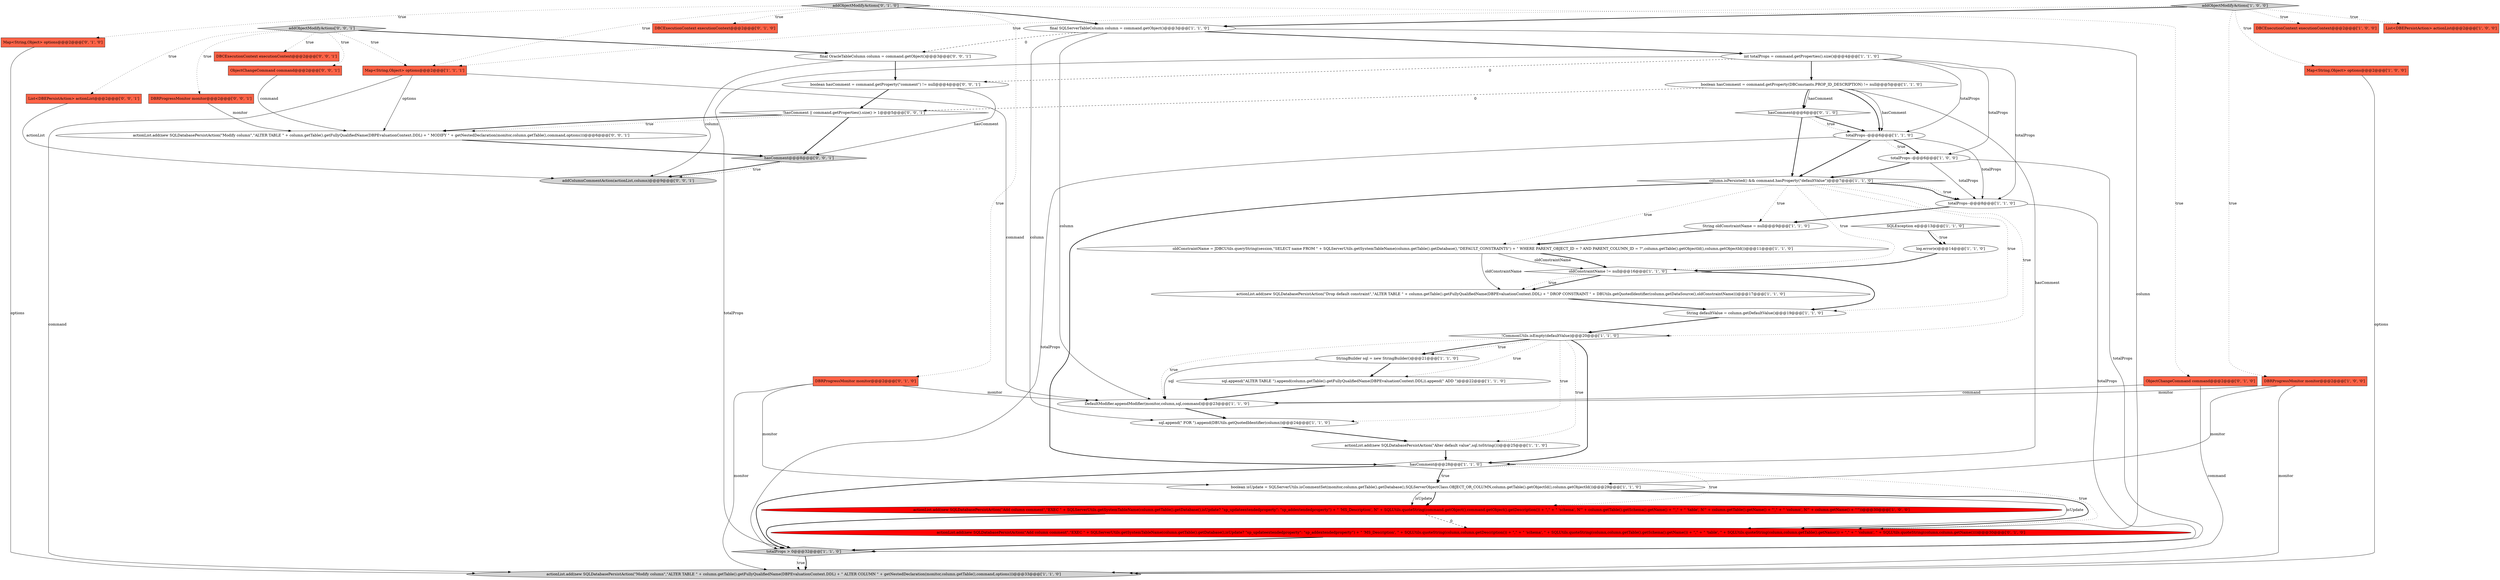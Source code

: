 digraph {
38 [style = filled, label = "List<DBEPersistAction> actionList@@@2@@@['0', '0', '1']", fillcolor = tomato, shape = box image = "AAA0AAABBB3BBB"];
11 [style = filled, label = "int totalProps = command.getProperties().size()@@@4@@@['1', '1', '0']", fillcolor = white, shape = ellipse image = "AAA0AAABBB1BBB"];
6 [style = filled, label = "!CommonUtils.isEmpty(defaultValue)@@@20@@@['1', '1', '0']", fillcolor = white, shape = diamond image = "AAA0AAABBB1BBB"];
41 [style = filled, label = "final OracleTableColumn column = command.getObject()@@@3@@@['0', '0', '1']", fillcolor = white, shape = ellipse image = "AAA0AAABBB3BBB"];
33 [style = filled, label = "DBRProgressMonitor monitor@@@2@@@['0', '1', '0']", fillcolor = tomato, shape = box image = "AAA0AAABBB2BBB"];
19 [style = filled, label = "totalProps--@@@8@@@['1', '1', '0']", fillcolor = white, shape = ellipse image = "AAA0AAABBB1BBB"];
12 [style = filled, label = "column.isPersisted() && command.hasProperty(\"defaultValue\")@@@7@@@['1', '1', '0']", fillcolor = white, shape = diamond image = "AAA0AAABBB1BBB"];
26 [style = filled, label = "log.error(e)@@@14@@@['1', '1', '0']", fillcolor = white, shape = ellipse image = "AAA0AAABBB1BBB"];
39 [style = filled, label = "boolean hasComment = command.getProperty(\"comment\") != null@@@4@@@['0', '0', '1']", fillcolor = white, shape = ellipse image = "AAA0AAABBB3BBB"];
34 [style = filled, label = "addObjectModifyActions['0', '1', '0']", fillcolor = lightgray, shape = diamond image = "AAA0AAABBB2BBB"];
15 [style = filled, label = "final SQLServerTableColumn column = command.getObject()@@@3@@@['1', '1', '0']", fillcolor = white, shape = ellipse image = "AAA0AAABBB1BBB"];
35 [style = filled, label = "ObjectChangeCommand command@@@2@@@['0', '1', '0']", fillcolor = tomato, shape = box image = "AAA0AAABBB2BBB"];
14 [style = filled, label = "actionList.add(new SQLDatabasePersistAction(\"Modify column\",\"ALTER TABLE \" + column.getTable().getFullyQualifiedName(DBPEvaluationContext.DDL) + \" ALTER COLUMN \" + getNestedDeclaration(monitor,column.getTable(),command,options)))@@@33@@@['1', '1', '0']", fillcolor = lightgray, shape = ellipse image = "AAA0AAABBB1BBB"];
27 [style = filled, label = "DefaultModifier.appendModifier(monitor,column,sql,command)@@@23@@@['1', '1', '0']", fillcolor = white, shape = ellipse image = "AAA0AAABBB1BBB"];
31 [style = filled, label = "DBCExecutionContext executionContext@@@2@@@['0', '1', '0']", fillcolor = tomato, shape = box image = "AAA0AAABBB2BBB"];
22 [style = filled, label = "Map<String,Object> options@@@2@@@['1', '1', '1']", fillcolor = tomato, shape = box image = "AAA0AAABBB1BBB"];
3 [style = filled, label = "StringBuilder sql = new StringBuilder()@@@21@@@['1', '1', '0']", fillcolor = white, shape = ellipse image = "AAA0AAABBB1BBB"];
30 [style = filled, label = "actionList.add(new SQLDatabasePersistAction(\"Alter default value\",sql.toString()))@@@25@@@['1', '1', '0']", fillcolor = white, shape = ellipse image = "AAA0AAABBB1BBB"];
44 [style = filled, label = "DBRProgressMonitor monitor@@@2@@@['0', '0', '1']", fillcolor = tomato, shape = box image = "AAA0AAABBB3BBB"];
23 [style = filled, label = "sql.append(\" FOR \").append(DBUtils.getQuotedIdentifier(column))@@@24@@@['1', '1', '0']", fillcolor = white, shape = ellipse image = "AAA0AAABBB1BBB"];
10 [style = filled, label = "DBCExecutionContext executionContext@@@2@@@['1', '0', '0']", fillcolor = tomato, shape = box image = "AAA0AAABBB1BBB"];
20 [style = filled, label = "boolean isUpdate = SQLServerUtils.isCommentSet(monitor,column.getTable().getDatabase(),SQLServerObjectClass.OBJECT_OR_COLUMN,column.getTable().getObjectId(),column.getObjectId())@@@29@@@['1', '1', '0']", fillcolor = white, shape = ellipse image = "AAA0AAABBB1BBB"];
16 [style = filled, label = "List<DBEPersistAction> actionList@@@2@@@['1', '0', '0']", fillcolor = tomato, shape = box image = "AAA0AAABBB1BBB"];
0 [style = filled, label = "DBRProgressMonitor monitor@@@2@@@['1', '0', '0']", fillcolor = tomato, shape = box image = "AAA0AAABBB1BBB"];
4 [style = filled, label = "boolean hasComment = command.getProperty(DBConstants.PROP_ID_DESCRIPTION) != null@@@5@@@['1', '1', '0']", fillcolor = white, shape = ellipse image = "AAA0AAABBB1BBB"];
28 [style = filled, label = "String defaultValue = column.getDefaultValue()@@@19@@@['1', '1', '0']", fillcolor = white, shape = ellipse image = "AAA0AAABBB1BBB"];
36 [style = filled, label = "hasComment@@@6@@@['0', '1', '0']", fillcolor = white, shape = diamond image = "AAA0AAABBB2BBB"];
2 [style = filled, label = "actionList.add(new SQLDatabasePersistAction(\"Drop default constraint\",\"ALTER TABLE \" + column.getTable().getFullyQualifiedName(DBPEvaluationContext.DDL) + \" DROP CONSTRAINT \" + DBUtils.getQuotedIdentifier(column.getDataSource(),oldConstraintName)))@@@17@@@['1', '1', '0']", fillcolor = white, shape = ellipse image = "AAA0AAABBB1BBB"];
45 [style = filled, label = "DBCExecutionContext executionContext@@@2@@@['0', '0', '1']", fillcolor = tomato, shape = box image = "AAA0AAABBB3BBB"];
32 [style = filled, label = "actionList.add(new SQLDatabasePersistAction(\"Add column comment\",\"EXEC \" + SQLServerUtils.getSystemTableName(column.getTable().getDatabase(),isUpdate? \"sp_updateextendedproperty\": \"sp_addextendedproperty\") + \" 'MS_Description', \" + SQLUtils.quoteString(column,column.getDescription()) + \",\" + \" 'schema', \" + SQLUtils.quoteString(column,column.getTable().getSchema().getName()) + \",\" + \" 'table', \" + SQLUtils.quoteString(column,column.getTable().getName()) + \",\" + \" 'column', \" + SQLUtils.quoteString(column,column.getName())))@@@30@@@['0', '1', '0']", fillcolor = red, shape = ellipse image = "AAA1AAABBB2BBB"];
8 [style = filled, label = "actionList.add(new SQLDatabasePersistAction(\"Add column comment\",\"EXEC \" + SQLServerUtils.getSystemTableName(column.getTable().getDatabase(),isUpdate? \"sp_updateextendedproperty\": \"sp_addextendedproperty\") + \" 'MS_Description', N\" + SQLUtils.quoteString(command.getObject(),command.getObject().getDescription()) + \",\" + \" 'schema', N'\" + column.getTable().getSchema().getName() + \"',\" + \" 'table', N'\" + column.getTable().getName() + \"',\" + \" 'column', N'\" + column.getName() + \"'\"))@@@30@@@['1', '0', '0']", fillcolor = red, shape = ellipse image = "AAA1AAABBB1BBB"];
18 [style = filled, label = "SQLException e@@@13@@@['1', '1', '0']", fillcolor = white, shape = diamond image = "AAA0AAABBB1BBB"];
24 [style = filled, label = "totalProps--@@@6@@@['1', '1', '0']", fillcolor = white, shape = ellipse image = "AAA0AAABBB1BBB"];
5 [style = filled, label = "totalProps--@@@6@@@['1', '0', '0']", fillcolor = white, shape = ellipse image = "AAA0AAABBB1BBB"];
47 [style = filled, label = "actionList.add(new SQLDatabasePersistAction(\"Modify column\",\"ALTER TABLE \" + column.getTable().getFullyQualifiedName(DBPEvaluationContext.DDL) + \" MODIFY \" + getNestedDeclaration(monitor,column.getTable(),command,options)))@@@6@@@['0', '0', '1']", fillcolor = white, shape = ellipse image = "AAA0AAABBB3BBB"];
46 [style = filled, label = "ObjectChangeCommand command@@@2@@@['0', '0', '1']", fillcolor = tomato, shape = box image = "AAA0AAABBB3BBB"];
43 [style = filled, label = "hasComment@@@8@@@['0', '0', '1']", fillcolor = lightgray, shape = diamond image = "AAA0AAABBB3BBB"];
40 [style = filled, label = "addColumnCommentAction(actionList,column)@@@9@@@['0', '0', '1']", fillcolor = lightgray, shape = ellipse image = "AAA0AAABBB3BBB"];
42 [style = filled, label = "!hasComment || command.getProperties().size() > 1@@@5@@@['0', '0', '1']", fillcolor = white, shape = diamond image = "AAA0AAABBB3BBB"];
25 [style = filled, label = "totalProps > 0@@@32@@@['1', '1', '0']", fillcolor = lightgray, shape = diamond image = "AAA0AAABBB1BBB"];
9 [style = filled, label = "Map<String,Object> options@@@2@@@['1', '0', '0']", fillcolor = tomato, shape = box image = "AAA0AAABBB1BBB"];
29 [style = filled, label = "String oldConstraintName = null@@@9@@@['1', '1', '0']", fillcolor = white, shape = ellipse image = "AAA0AAABBB1BBB"];
1 [style = filled, label = "oldConstraintName != null@@@16@@@['1', '1', '0']", fillcolor = white, shape = diamond image = "AAA0AAABBB1BBB"];
48 [style = filled, label = "addObjectModifyActions['0', '0', '1']", fillcolor = lightgray, shape = diamond image = "AAA0AAABBB3BBB"];
13 [style = filled, label = "sql.append(\"ALTER TABLE \").append(column.getTable().getFullyQualifiedName(DBPEvaluationContext.DDL)).append(\" ADD \")@@@22@@@['1', '1', '0']", fillcolor = white, shape = ellipse image = "AAA0AAABBB1BBB"];
17 [style = filled, label = "addObjectModifyActions['1', '0', '0']", fillcolor = lightgray, shape = diamond image = "AAA0AAABBB1BBB"];
21 [style = filled, label = "hasComment@@@28@@@['1', '1', '0']", fillcolor = white, shape = diamond image = "AAA0AAABBB1BBB"];
37 [style = filled, label = "Map<String,Object> options@@@2@@@['0', '1', '0']", fillcolor = tomato, shape = box image = "AAA0AAABBB2BBB"];
7 [style = filled, label = "oldConstraintName = JDBCUtils.queryString(session,\"SELECT name FROM \" + SQLServerUtils.getSystemTableName(column.getTable().getDatabase(),\"DEFAULT_CONSTRAINTS\") + \" WHERE PARENT_OBJECT_ID = ? AND PARENT_COLUMN_ID = ?\",column.getTable().getObjectId(),column.getObjectId())@@@11@@@['1', '1', '0']", fillcolor = white, shape = ellipse image = "AAA0AAABBB1BBB"];
6->3 [style = bold, label=""];
28->6 [style = bold, label=""];
42->47 [style = dotted, label="true"];
21->8 [style = dotted, label="true"];
48->44 [style = dotted, label="true"];
34->15 [style = bold, label=""];
8->32 [style = dashed, label="0"];
33->27 [style = solid, label="monitor"];
25->14 [style = bold, label=""];
36->12 [style = bold, label=""];
22->14 [style = solid, label="command"];
43->40 [style = bold, label=""];
20->8 [style = solid, label="isUpdate"];
11->24 [style = solid, label="totalProps"];
1->28 [style = bold, label=""];
36->24 [style = bold, label=""];
15->11 [style = bold, label=""];
11->39 [style = dashed, label="0"];
35->14 [style = solid, label="command"];
32->25 [style = bold, label=""];
4->36 [style = solid, label="hasComment"];
4->36 [style = bold, label=""];
6->3 [style = dotted, label="true"];
0->20 [style = solid, label="monitor"];
36->24 [style = dotted, label="true"];
2->28 [style = bold, label=""];
34->37 [style = dotted, label="true"];
24->5 [style = dotted, label="true"];
7->1 [style = bold, label=""];
48->41 [style = bold, label=""];
21->20 [style = dotted, label="true"];
23->30 [style = bold, label=""];
12->21 [style = bold, label=""];
6->13 [style = dotted, label="true"];
26->1 [style = bold, label=""];
33->20 [style = solid, label="monitor"];
15->32 [style = solid, label="column"];
11->19 [style = solid, label="totalProps"];
47->43 [style = bold, label=""];
21->32 [style = dotted, label="true"];
21->25 [style = bold, label=""];
3->27 [style = solid, label="sql"];
46->47 [style = solid, label="command"];
48->46 [style = dotted, label="true"];
24->5 [style = bold, label=""];
24->19 [style = solid, label="totalProps"];
17->16 [style = dotted, label="true"];
37->14 [style = solid, label="options"];
34->22 [style = dotted, label="true"];
20->8 [style = bold, label=""];
34->31 [style = dotted, label="true"];
7->2 [style = solid, label="oldConstraintName"];
33->14 [style = solid, label="monitor"];
35->27 [style = solid, label="command"];
12->19 [style = dotted, label="true"];
12->6 [style = dotted, label="true"];
5->25 [style = solid, label="totalProps"];
18->26 [style = dotted, label="true"];
17->15 [style = bold, label=""];
39->43 [style = solid, label="hasComment"];
41->40 [style = solid, label="column"];
0->14 [style = solid, label="monitor"];
20->32 [style = solid, label="isUpdate"];
12->7 [style = dotted, label="true"];
39->42 [style = bold, label=""];
24->12 [style = bold, label=""];
4->24 [style = bold, label=""];
5->19 [style = solid, label="totalProps"];
11->25 [style = solid, label="totalProps"];
19->29 [style = bold, label=""];
6->21 [style = bold, label=""];
11->4 [style = bold, label=""];
18->26 [style = bold, label=""];
42->47 [style = bold, label=""];
48->45 [style = dotted, label="true"];
15->41 [style = dashed, label="0"];
24->25 [style = solid, label="totalProps"];
4->24 [style = solid, label="hasComment"];
22->27 [style = solid, label="command"];
44->47 [style = solid, label="monitor"];
30->21 [style = bold, label=""];
13->27 [style = bold, label=""];
15->23 [style = solid, label="column"];
34->35 [style = dotted, label="true"];
34->33 [style = dotted, label="true"];
11->5 [style = solid, label="totalProps"];
43->40 [style = dotted, label="true"];
17->22 [style = dotted, label="true"];
1->2 [style = bold, label=""];
6->27 [style = dotted, label="true"];
15->27 [style = solid, label="column"];
48->38 [style = dotted, label="true"];
6->30 [style = dotted, label="true"];
17->0 [style = dotted, label="true"];
42->43 [style = bold, label=""];
12->29 [style = dotted, label="true"];
6->23 [style = dotted, label="true"];
12->1 [style = dotted, label="true"];
20->32 [style = bold, label=""];
25->14 [style = dotted, label="true"];
4->21 [style = solid, label="hasComment"];
12->28 [style = dotted, label="true"];
0->27 [style = solid, label="monitor"];
22->47 [style = solid, label="options"];
17->10 [style = dotted, label="true"];
21->20 [style = bold, label=""];
7->1 [style = solid, label="oldConstraintName"];
5->12 [style = bold, label=""];
17->9 [style = dotted, label="true"];
4->42 [style = dashed, label="0"];
3->13 [style = bold, label=""];
29->7 [style = bold, label=""];
19->25 [style = solid, label="totalProps"];
27->23 [style = bold, label=""];
9->14 [style = solid, label="options"];
48->22 [style = dotted, label="true"];
41->39 [style = bold, label=""];
12->19 [style = bold, label=""];
1->2 [style = dotted, label="true"];
8->25 [style = bold, label=""];
38->40 [style = solid, label="actionList"];
}
